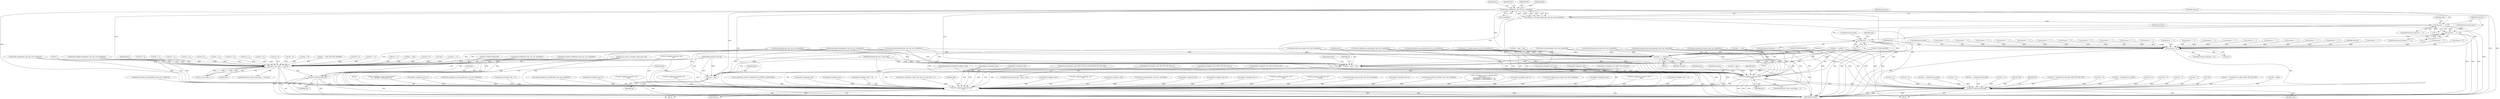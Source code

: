 digraph "0_tcpdump_af2cf04a9394c1a56227c2289ae8da262828294a@pointer" {
"1001201" [label="(Call,decode_prefix4(ndo, tptr, len, buf, sizeof(buf)))"];
"1001186" [label="(Call,tptr < pptr + len)"];
"1001634" [label="(Call,print_unknown_data(ndo, tptr, \"\n\t    \", tlen))"];
"1001616" [label="(Call,ND_TCHECK2(*tptr,tlen))"];
"1002940" [label="(Call,print_unknown_data(ndo, pptr, \"\n\t    \", len))"];
"1001188" [label="(Call,pptr + len)"];
"1001199" [label="(Call,advance = decode_prefix4(ndo, tptr, len, buf, sizeof(buf)))"];
"1001209" [label="(Call,advance == -1)"];
"1001219" [label="(Call,advance == -2)"];
"1001226" [label="(Call,advance == -3)"];
"1001649" [label="(Call,advance < 0)"];
"1001653" [label="(Call,tptr += advance)"];
"1002928" [label="(Call,ndo->ndo_vflag > 1 && len)"];
"1002936" [label="(Call,ND_TCHECK2(*pptr,len))"];
"1001187" [label="(Identifier,tptr)"];
"1001215" [label="(Identifier,ndo)"];
"1001219" [label="(Call,advance == -2)"];
"1001837" [label="(Call,decode_prefix6(ndo, tptr, len, buf, sizeof(buf)))"];
"1001417" [label="(Call,advance == -1)"];
"1000568" [label="(Call,ipaddr_string(ndo, tptr))"];
"1001560" [label="(Call,advance == -1)"];
"1001394" [label="(Call,advance == -2)"];
"1002397" [label="(Call,print_unknown_data(ndo, tptr, \"\n\t      \", 8))"];
"1000332" [label="(Call,ipaddr_string(ndo, tptr))"];
"1001981" [label="(Call,decode_clnp_prefix(ndo, tptr, buf, sizeof(buf)))"];
"1002535" [label="(Call,ipaddr_string(ndo, tptr))"];
"1001298" [label="(Call,advance == -2)"];
"1001636" [label="(Identifier,tptr)"];
"1001640" [label="(Identifier,advance)"];
"1002222" [label="(Call,ipaddr_string(ndo, tptr+4))"];
"1002238" [label="(Call,ipaddr_string(ndo, tptr+2))"];
"1001210" [label="(Identifier,advance)"];
"1001634" [label="(Call,print_unknown_data(ndo, tptr, \"\n\t    \", tlen))"];
"1001570" [label="(Call,advance == -2)"];
"1001330" [label="(Call,advance == -2)"];
"1002571" [label="(Call,print_unknown_data(ndo, tptr, \"\n\t      \", tlen))"];
"1001313" [label="(Call,decode_rt_routing_info(ndo, tptr, buf, sizeof(buf)))"];
"1001616" [label="(Call,ND_TCHECK2(*tptr,tlen))"];
"1002654" [label="(Call,print_unknown_data(ndo, tptr,\"\n\t      \", length))"];
"1002045" [label="(Call,decode_mdt_vpn_nlri(ndo, tptr, buf, sizeof(buf)))"];
"1000794" [label="(Call,tlen = 0)"];
"1001877" [label="(Call,decode_labeled_prefix6(ndo, tptr, len, buf, sizeof(buf)))"];
"1000129" [label="(MethodParameterIn,u_int len)"];
"1002501" [label="(Call,ipaddr_string(ndo, tptr+4))"];
"1001000" [label="(Call,tlen = 0)"];
"1001496" [label="(Call,advance == -1)"];
"1000771" [label="(Call,tlen -= sizeof(struct in_addr))"];
"1002077" [label="(Call,decode_multicast_vpn(ndo, tptr, buf, sizeof(buf)))"];
"1000768" [label="(Call,ipaddr_string(ndo, tptr))"];
"1001628" [label="(ControlStructure,if (ndo->ndo_vflag <= 1))"];
"1001249" [label="(Call,advance == -1)"];
"1001172" [label="(Call,tptr += tptr[0] + 1)"];
"1001653" [label="(Call,tptr += advance)"];
"1000472" [label="(Call,len % 4)"];
"1001199" [label="(Call,advance = decode_prefix4(ndo, tptr, len, buf, sizeof(buf)))"];
"1001241" [label="(Call,decode_labeled_prefix4(ndo, tptr, len, buf, sizeof(buf)))"];
"1000940" [label="(Call,tlen = 0)"];
"1000865" [label="(Call,tlen -= sizeof(struct in6_addr))"];
"1000888" [label="(Call,tlen = 0)"];
"1002941" [label="(Identifier,ndo)"];
"1000259" [label="(Call,as_printf(ndo, astostr, sizeof(astostr),\n\t\t\t\tas_size == 2 ?\n\t\t\t\tEXTRACT_16BITS(&tptr[2 + i]) :\n\t\t\t\tEXTRACT_32BITS(&tptr[2 + i])))"];
"1002303" [label="(Call,ipaddr_string(ndo, tptr+2))"];
"1001434" [label="(Call,advance == -3)"];
"1002921" [label="(Call,print_unknown_data(ndo, pptr, \"\n\t    \", len))"];
"1002692" [label="(Call,len -=4)"];
"1001198" [label="(Block,)"];
"1001949" [label="(Call,decode_labeled_vpn_l2(ndo, tptr, buf, sizeof(buf)))"];
"1000146" [label="(Call,tlen=len)"];
"1001655" [label="(Identifier,advance)"];
"1001211" [label="(Call,-1)"];
"1001622" [label="(Identifier,ndo)"];
"1002518" [label="(Call,ipaddr_string(ndo, tptr))"];
"1000377" [label="(Call,len != 8)"];
"1000915" [label="(Call,tlen -= (sizeof(struct in6_addr)+BGP_VPN_RD_LEN))"];
"1001191" [label="(Block,)"];
"1001699" [label="(Call,len == BGP_MP_NLRI_MINSIZE)"];
"1002851" [label="(Call,len % 12)"];
"1001200" [label="(Identifier,advance)"];
"1002905" [label="(Call,ND_TCHECK2(*pptr,len))"];
"1002848" [label="(Call,len == 0)"];
"1002940" [label="(Call,print_unknown_data(ndo, pptr, \"\n\t    \", len))"];
"1002950" [label="(MethodReturn,RET)"];
"1001725" [label="(Call,decode_prefix4(ndo, tptr, len, buf, sizeof(buf)))"];
"1001019" [label="(Call,isonsap_string(ndo, tptr+BGP_VPN_RD_LEN,tlen-BGP_VPN_RD_LEN))"];
"1000846" [label="(Call,tlen = 0)"];
"1001208" [label="(ControlStructure,if (advance == -1))"];
"1000959" [label="(Call,tlen -= (sizeof(struct in_addr)))"];
"1001352" [label="(Call,advance == -1)"];
"1000128" [label="(MethodParameterIn,const u_char *pptr)"];
"1000313" [label="(Call,len != 4)"];
"1001638" [label="(Identifier,tlen)"];
"1002841" [label="(Call,len -= alen)"];
"1001474" [label="(Call,advance == -3)"];
"1001077" [label="(Call,ip6addr_string(ndo, tptr+BGP_VPN_RD_LEN+3))"];
"1002128" [label="(Call,print_unknown_data(ndo, tptr-3, \"\n\t    \", tlen))"];
"1002928" [label="(Call,ndo->ndo_vflag > 1 && len)"];
"1000429" [label="(Call,ipaddr_string(ndo, tptr + 4))"];
"1001281" [label="(Call,decode_labeled_vpn_prefix4(ndo, tptr, buf, sizeof(buf)))"];
"1002929" [label="(Call,ndo->ndo_vflag > 1)"];
"1001189" [label="(Identifier,pptr)"];
"1001234" [label="(Identifier,ndo)"];
"1001288" [label="(Call,advance == -1)"];
"1001917" [label="(Call,decode_labeled_vpn_prefix6(ndo, tptr, buf, sizeof(buf)))"];
"1000143" [label="(Call,tptr = pptr)"];
"1002155" [label="(Call,len % 8)"];
"1001048" [label="(Call,ipaddr_string(ndo, tptr+BGP_VPN_RD_LEN+4))"];
"1001204" [label="(Identifier,len)"];
"1001553" [label="(Call,decode_clnp_prefix(ndo, tptr, buf, sizeof(buf)))"];
"1001225" [label="(ControlStructure,if (advance == -3))"];
"1001649" [label="(Call,advance < 0)"];
"1001160" [label="(Call,ND_TCHECK(tptr[0]))"];
"1001201" [label="(Call,decode_prefix4(ndo, tptr, len, buf, sizeof(buf)))"];
"1000910" [label="(Call,ip6addr_string(ndo, tptr+BGP_VPN_RD_LEN))"];
"1001457" [label="(Call,advance == -1)"];
"1001227" [label="(Identifier,advance)"];
"1000191" [label="(Call,!len)"];
"1000392" [label="(Call,len == 6)"];
"1000978" [label="(Call,isonsap_string(ndo, tptr, tlen))"];
"1002934" [label="(Identifier,len)"];
"1001228" [label="(Call,-3)"];
"1001223" [label="(ControlStructure,goto trunc;)"];
"1001087" [label="(Call,tlen = 0)"];
"1001130" [label="(Call,tptr += tlen)"];
"1001188" [label="(Call,pptr + len)"];
"1002317" [label="(Call,ipaddr_string(ndo, tptr+2))"];
"1000126" [label="(MethodParameterIn,netdissect_options *ndo)"];
"1001619" [label="(Identifier,tlen)"];
"1000683" [label="(Call,print_unknown_data(ndo, tptr, \"\n\t    \", tlen))"];
"1001648" [label="(ControlStructure,if (advance < 0))"];
"1001506" [label="(Call,advance == -2)"];
"1002938" [label="(Identifier,pptr)"];
"1000363" [label="(Call,len != 0)"];
"1000862" [label="(Call,ip6addr_string(ndo, tptr))"];
"1000154" [label="(Call,len != 1)"];
"1001592" [label="(Call,advance == -1)"];
"1002936" [label="(Call,ND_TCHECK2(*pptr,len))"];
"1001635" [label="(Identifier,ndo)"];
"1001528" [label="(Call,advance == -1)"];
"1001384" [label="(Call,advance == -1)"];
"1002937" [label="(Call,*pptr)"];
"1001133" [label="(Call,ND_TCHECK(tptr[0]))"];
"1001521" [label="(Call,decode_labeled_vpn_l2(ndo, tptr, buf, sizeof(buf)))"];
"1000719" [label="(Call,tlen > 0)"];
"1000339" [label="(Call,len != 4)"];
"1001218" [label="(ControlStructure,if (advance == -2))"];
"1001111" [label="(Call,print_unknown_data(ndo, tptr, \"\n\t    \", tlen))"];
"1001602" [label="(Call,advance == -2)"];
"1002828" [label="(Call,bgp_attr_print(ndo, atype, tptr, alen, attr_set_level + 1))"];
"1001203" [label="(Identifier,tptr)"];
"1000549" [label="(Call,len != 4)"];
"1001656" [label="(JumpTarget,done:)"];
"1002946" [label="(Literal,1)"];
"1001142" [label="(Call,tptr++)"];
"1000201" [label="(Call,bgp_attr_get_as_size(ndo, atype, pptr, len))"];
"1001637" [label="(Literal,\"\n\t    \")"];
"1002865" [label="(Call,len > 0)"];
"1002942" [label="(Identifier,pptr)"];
"1001489" [label="(Call,decode_labeled_vpn_prefix6(ndo, tptr, buf, sizeof(buf)))"];
"1002943" [label="(Literal,\"\n\t    \")"];
"1002256" [label="(Call,as_printf(ndo, astostr, sizeof(astostr),\n\t\t\t    EXTRACT_32BITS(tptr+2)))"];
"1002480" [label="(Call,ipaddr_string(ndo, tptr+4))"];
"1001642" [label="(Call,tptr = pptr + len)"];
"1001205" [label="(Identifier,buf)"];
"1001206" [label="(Call,sizeof(buf))"];
"1001190" [label="(Identifier,len)"];
"1001220" [label="(Identifier,advance)"];
"1001650" [label="(Identifier,advance)"];
"1001362" [label="(Call,advance == -2)"];
"1001538" [label="(Call,advance == -2)"];
"1000985" [label="(Call,tlen = 0)"];
"1002013" [label="(Call,decode_labeled_vpn_clnp_prefix(ndo, tptr, buf, sizeof(buf)))"];
"1002927" [label="(ControlStructure,if (ndo->ndo_vflag > 1 && len))"];
"1001449" [label="(Call,decode_labeled_prefix6(ndo, tptr, len, buf, sizeof(buf)))"];
"1001185" [label="(ControlStructure,while (tptr < pptr + len))"];
"1001639" [label="(Call,advance = 0)"];
"1000437" [label="(Call,len != 8)"];
"1001226" [label="(Call,advance == -3)"];
"1002944" [label="(Identifier,len)"];
"1000464" [label="(Call,ipaddr_string(ndo, tptr + 4))"];
"1001195" [label="(Identifier,af)"];
"1001377" [label="(Call,decode_mdt_vpn_nlri(ndo, tptr, buf, sizeof(buf)))"];
"1001765" [label="(Call,decode_labeled_prefix4(ndo, tptr, len, buf, sizeof(buf)))"];
"1000752" [label="(Call,tlen = 0)"];
"1001585" [label="(Call,decode_labeled_vpn_clnp_prefix(ndo, tptr, buf, sizeof(buf)))"];
"1001805" [label="(Call,decode_labeled_vpn_prefix4(ndo, tptr, buf, sizeof(buf)))"];
"1002939" [label="(Identifier,len)"];
"1002935" [label="(Block,)"];
"1000956" [label="(Call,ipaddr_string(ndo, tptr))"];
"1001186" [label="(Call,tptr < pptr + len)"];
"1000816" [label="(Call,ipaddr_string(ndo, tptr+BGP_VPN_RD_LEN))"];
"1000181" [label="(Call,len % 2)"];
"1001230" [label="(ControlStructure,break;)"];
"1002682" [label="(Call,as_printf(ndo, astostr, sizeof(astostr), EXTRACT_32BITS(tptr)))"];
"1000374" [label="(Call,len != 6)"];
"1001345" [label="(Call,decode_multicast_vpn(ndo, tptr, buf, sizeof(buf)))"];
"1001654" [label="(Identifier,tptr)"];
"1002555" [label="(Call,ipaddr_string(ndo, tptr))"];
"1000599" [label="(Call,ipaddr_string(ndo, tptr))"];
"1001202" [label="(Identifier,ndo)"];
"1000574" [label="(Call,len % 4)"];
"1001617" [label="(Call,*tptr)"];
"1001651" [label="(Literal,0)"];
"1001652" [label="(ControlStructure,break;)"];
"1001409" [label="(Call,decode_prefix6(ndo, tptr, len, buf, sizeof(buf)))"];
"1000821" [label="(Call,tlen -= (sizeof(struct in_addr)+BGP_VPN_RD_LEN))"];
"1001209" [label="(Call,advance == -1)"];
"1000409" [label="(Call,ipaddr_string(ndo, tptr + 2))"];
"1001320" [label="(Call,advance == -1)"];
"1001221" [label="(Call,-2)"];
"1000702" [label="(Call,tlen = nhlen)"];
"1001266" [label="(Call,advance == -3)"];
"1001201" -> "1001199"  [label="AST: "];
"1001201" -> "1001206"  [label="CFG: "];
"1001202" -> "1001201"  [label="AST: "];
"1001203" -> "1001201"  [label="AST: "];
"1001204" -> "1001201"  [label="AST: "];
"1001205" -> "1001201"  [label="AST: "];
"1001206" -> "1001201"  [label="AST: "];
"1001199" -> "1001201"  [label="CFG: "];
"1001201" -> "1002950"  [label="DDG: "];
"1001201" -> "1002950"  [label="DDG: "];
"1001201" -> "1002950"  [label="DDG: "];
"1001201" -> "1002950"  [label="DDG: "];
"1001201" -> "1001186"  [label="DDG: "];
"1001201" -> "1001188"  [label="DDG: "];
"1001201" -> "1001199"  [label="DDG: "];
"1001201" -> "1001199"  [label="DDG: "];
"1001201" -> "1001199"  [label="DDG: "];
"1001201" -> "1001199"  [label="DDG: "];
"1001201" -> "1001634"  [label="DDG: "];
"1001201" -> "1001653"  [label="DDG: "];
"1001201" -> "1002928"  [label="DDG: "];
"1001201" -> "1002940"  [label="DDG: "];
"1001186" -> "1001185"  [label="AST: "];
"1001186" -> "1001188"  [label="CFG: "];
"1001187" -> "1001186"  [label="AST: "];
"1001188" -> "1001186"  [label="AST: "];
"1001195" -> "1001186"  [label="CFG: "];
"1001656" -> "1001186"  [label="CFG: "];
"1001186" -> "1002950"  [label="DDG: "];
"1001186" -> "1002950"  [label="DDG: "];
"1001186" -> "1002950"  [label="DDG: "];
"1001653" -> "1001186"  [label="DDG: "];
"1001172" -> "1001186"  [label="DDG: "];
"1001142" -> "1001186"  [label="DDG: "];
"1001160" -> "1001186"  [label="DDG: "];
"1001133" -> "1001186"  [label="DDG: "];
"1001130" -> "1001186"  [label="DDG: "];
"1000128" -> "1001186"  [label="DDG: "];
"1001449" -> "1001186"  [label="DDG: "];
"1001241" -> "1001186"  [label="DDG: "];
"1001409" -> "1001186"  [label="DDG: "];
"1000129" -> "1001186"  [label="DDG: "];
"1001186" -> "1001634"  [label="DDG: "];
"1001634" -> "1001628"  [label="AST: "];
"1001634" -> "1001638"  [label="CFG: "];
"1001635" -> "1001634"  [label="AST: "];
"1001636" -> "1001634"  [label="AST: "];
"1001637" -> "1001634"  [label="AST: "];
"1001638" -> "1001634"  [label="AST: "];
"1001640" -> "1001634"  [label="CFG: "];
"1001634" -> "1002950"  [label="DDG: "];
"1001634" -> "1002950"  [label="DDG: "];
"1001634" -> "1002950"  [label="DDG: "];
"1001634" -> "1001616"  [label="DDG: "];
"1001048" -> "1001634"  [label="DDG: "];
"1001521" -> "1001634"  [label="DDG: "];
"1001553" -> "1001634"  [label="DDG: "];
"1001019" -> "1001634"  [label="DDG: "];
"1001449" -> "1001634"  [label="DDG: "];
"1001409" -> "1001634"  [label="DDG: "];
"1000910" -> "1001634"  [label="DDG: "];
"1000816" -> "1001634"  [label="DDG: "];
"1000978" -> "1001634"  [label="DDG: "];
"1000768" -> "1001634"  [label="DDG: "];
"1001077" -> "1001634"  [label="DDG: "];
"1000956" -> "1001634"  [label="DDG: "];
"1001345" -> "1001634"  [label="DDG: "];
"1001241" -> "1001634"  [label="DDG: "];
"1001281" -> "1001634"  [label="DDG: "];
"1000862" -> "1001634"  [label="DDG: "];
"1001585" -> "1001634"  [label="DDG: "];
"1001313" -> "1001634"  [label="DDG: "];
"1001489" -> "1001634"  [label="DDG: "];
"1001377" -> "1001634"  [label="DDG: "];
"1000126" -> "1001634"  [label="DDG: "];
"1000143" -> "1001634"  [label="DDG: "];
"1001172" -> "1001634"  [label="DDG: "];
"1001160" -> "1001634"  [label="DDG: "];
"1001142" -> "1001634"  [label="DDG: "];
"1001133" -> "1001634"  [label="DDG: "];
"1001130" -> "1001634"  [label="DDG: "];
"1001616" -> "1001634"  [label="DDG: "];
"1001634" -> "1002940"  [label="DDG: "];
"1001616" -> "1001198"  [label="AST: "];
"1001616" -> "1001619"  [label="CFG: "];
"1001617" -> "1001616"  [label="AST: "];
"1001619" -> "1001616"  [label="AST: "];
"1001622" -> "1001616"  [label="CFG: "];
"1001616" -> "1002950"  [label="DDG: "];
"1001616" -> "1002950"  [label="DDG: "];
"1001616" -> "1002950"  [label="DDG: "];
"1001172" -> "1001616"  [label="DDG: "];
"1001160" -> "1001616"  [label="DDG: "];
"1001142" -> "1001616"  [label="DDG: "];
"1001133" -> "1001616"  [label="DDG: "];
"1001130" -> "1001616"  [label="DDG: "];
"1000146" -> "1001616"  [label="DDG: "];
"1000865" -> "1001616"  [label="DDG: "];
"1001087" -> "1001616"  [label="DDG: "];
"1001000" -> "1001616"  [label="DDG: "];
"1000719" -> "1001616"  [label="DDG: "];
"1000821" -> "1001616"  [label="DDG: "];
"1000959" -> "1001616"  [label="DDG: "];
"1000771" -> "1001616"  [label="DDG: "];
"1000915" -> "1001616"  [label="DDG: "];
"1000940" -> "1001616"  [label="DDG: "];
"1000752" -> "1001616"  [label="DDG: "];
"1000794" -> "1001616"  [label="DDG: "];
"1000985" -> "1001616"  [label="DDG: "];
"1000702" -> "1001616"  [label="DDG: "];
"1000888" -> "1001616"  [label="DDG: "];
"1000846" -> "1001616"  [label="DDG: "];
"1002940" -> "1002935"  [label="AST: "];
"1002940" -> "1002944"  [label="CFG: "];
"1002941" -> "1002940"  [label="AST: "];
"1002942" -> "1002940"  [label="AST: "];
"1002943" -> "1002940"  [label="AST: "];
"1002944" -> "1002940"  [label="AST: "];
"1002946" -> "1002940"  [label="CFG: "];
"1002940" -> "1002950"  [label="DDG: "];
"1002940" -> "1002950"  [label="DDG: "];
"1002940" -> "1002950"  [label="DDG: "];
"1002940" -> "1002950"  [label="DDG: "];
"1002828" -> "1002940"  [label="DDG: "];
"1001837" -> "1002940"  [label="DDG: "];
"1001019" -> "1002940"  [label="DDG: "];
"1002397" -> "1002940"  [label="DDG: "];
"1002501" -> "1002940"  [label="DDG: "];
"1001877" -> "1002940"  [label="DDG: "];
"1002518" -> "1002940"  [label="DDG: "];
"1000259" -> "1002940"  [label="DDG: "];
"1001048" -> "1002940"  [label="DDG: "];
"1001725" -> "1002940"  [label="DDG: "];
"1000683" -> "1002940"  [label="DDG: "];
"1000332" -> "1002940"  [label="DDG: "];
"1002222" -> "1002940"  [label="DDG: "];
"1001765" -> "1002940"  [label="DDG: "];
"1001949" -> "1002940"  [label="DDG: "];
"1001981" -> "1002940"  [label="DDG: "];
"1000568" -> "1002940"  [label="DDG: "];
"1002045" -> "1002940"  [label="DDG: "];
"1000464" -> "1002940"  [label="DDG: "];
"1000910" -> "1002940"  [label="DDG: "];
"1001917" -> "1002940"  [label="DDG: "];
"1002256" -> "1002940"  [label="DDG: "];
"1001409" -> "1002940"  [label="DDG: "];
"1002317" -> "1002940"  [label="DDG: "];
"1001521" -> "1002940"  [label="DDG: "];
"1002682" -> "1002940"  [label="DDG: "];
"1000816" -> "1002940"  [label="DDG: "];
"1000978" -> "1002940"  [label="DDG: "];
"1000768" -> "1002940"  [label="DDG: "];
"1001077" -> "1002940"  [label="DDG: "];
"1002077" -> "1002940"  [label="DDG: "];
"1000956" -> "1002940"  [label="DDG: "];
"1000599" -> "1002940"  [label="DDG: "];
"1002555" -> "1002940"  [label="DDG: "];
"1001553" -> "1002940"  [label="DDG: "];
"1002571" -> "1002940"  [label="DDG: "];
"1002238" -> "1002940"  [label="DDG: "];
"1002128" -> "1002940"  [label="DDG: "];
"1001345" -> "1002940"  [label="DDG: "];
"1000409" -> "1002940"  [label="DDG: "];
"1002654" -> "1002940"  [label="DDG: "];
"1002013" -> "1002940"  [label="DDG: "];
"1001241" -> "1002940"  [label="DDG: "];
"1001281" -> "1002940"  [label="DDG: "];
"1000862" -> "1002940"  [label="DDG: "];
"1002535" -> "1002940"  [label="DDG: "];
"1001805" -> "1002940"  [label="DDG: "];
"1001449" -> "1002940"  [label="DDG: "];
"1002480" -> "1002940"  [label="DDG: "];
"1002921" -> "1002940"  [label="DDG: "];
"1002921" -> "1002940"  [label="DDG: "];
"1001585" -> "1002940"  [label="DDG: "];
"1001313" -> "1002940"  [label="DDG: "];
"1000429" -> "1002940"  [label="DDG: "];
"1001489" -> "1002940"  [label="DDG: "];
"1001377" -> "1002940"  [label="DDG: "];
"1001111" -> "1002940"  [label="DDG: "];
"1000201" -> "1002940"  [label="DDG: "];
"1000201" -> "1002940"  [label="DDG: "];
"1002303" -> "1002940"  [label="DDG: "];
"1000126" -> "1002940"  [label="DDG: "];
"1000128" -> "1002940"  [label="DDG: "];
"1002936" -> "1002940"  [label="DDG: "];
"1000129" -> "1002940"  [label="DDG: "];
"1001188" -> "1001190"  [label="CFG: "];
"1001189" -> "1001188"  [label="AST: "];
"1001190" -> "1001188"  [label="AST: "];
"1001188" -> "1002950"  [label="DDG: "];
"1000128" -> "1001188"  [label="DDG: "];
"1001449" -> "1001188"  [label="DDG: "];
"1001241" -> "1001188"  [label="DDG: "];
"1001409" -> "1001188"  [label="DDG: "];
"1000129" -> "1001188"  [label="DDG: "];
"1001199" -> "1001198"  [label="AST: "];
"1001200" -> "1001199"  [label="AST: "];
"1001210" -> "1001199"  [label="CFG: "];
"1001199" -> "1002950"  [label="DDG: "];
"1001199" -> "1001209"  [label="DDG: "];
"1001209" -> "1001208"  [label="AST: "];
"1001209" -> "1001211"  [label="CFG: "];
"1001210" -> "1001209"  [label="AST: "];
"1001211" -> "1001209"  [label="AST: "];
"1001215" -> "1001209"  [label="CFG: "];
"1001220" -> "1001209"  [label="CFG: "];
"1001209" -> "1002950"  [label="DDG: "];
"1001209" -> "1002950"  [label="DDG: "];
"1001209" -> "1002950"  [label="DDG: "];
"1001211" -> "1001209"  [label="DDG: "];
"1001209" -> "1001219"  [label="DDG: "];
"1001209" -> "1001649"  [label="DDG: "];
"1001219" -> "1001218"  [label="AST: "];
"1001219" -> "1001221"  [label="CFG: "];
"1001220" -> "1001219"  [label="AST: "];
"1001221" -> "1001219"  [label="AST: "];
"1001223" -> "1001219"  [label="CFG: "];
"1001227" -> "1001219"  [label="CFG: "];
"1001219" -> "1002950"  [label="DDG: "];
"1001219" -> "1002950"  [label="DDG: "];
"1001219" -> "1002950"  [label="DDG: "];
"1001221" -> "1001219"  [label="DDG: "];
"1001219" -> "1001226"  [label="DDG: "];
"1001226" -> "1001225"  [label="AST: "];
"1001226" -> "1001228"  [label="CFG: "];
"1001227" -> "1001226"  [label="AST: "];
"1001228" -> "1001226"  [label="AST: "];
"1001230" -> "1001226"  [label="CFG: "];
"1001234" -> "1001226"  [label="CFG: "];
"1001226" -> "1002950"  [label="DDG: "];
"1001226" -> "1002950"  [label="DDG: "];
"1001226" -> "1002950"  [label="DDG: "];
"1001228" -> "1001226"  [label="DDG: "];
"1001226" -> "1001649"  [label="DDG: "];
"1001649" -> "1001648"  [label="AST: "];
"1001649" -> "1001651"  [label="CFG: "];
"1001650" -> "1001649"  [label="AST: "];
"1001651" -> "1001649"  [label="AST: "];
"1001652" -> "1001649"  [label="CFG: "];
"1001654" -> "1001649"  [label="CFG: "];
"1001649" -> "1002950"  [label="DDG: "];
"1001649" -> "1002950"  [label="DDG: "];
"1001474" -> "1001649"  [label="DDG: "];
"1001592" -> "1001649"  [label="DDG: "];
"1001417" -> "1001649"  [label="DDG: "];
"1001457" -> "1001649"  [label="DDG: "];
"1001288" -> "1001649"  [label="DDG: "];
"1001602" -> "1001649"  [label="DDG: "];
"1001506" -> "1001649"  [label="DDG: "];
"1001266" -> "1001649"  [label="DDG: "];
"1001496" -> "1001649"  [label="DDG: "];
"1001384" -> "1001649"  [label="DDG: "];
"1001298" -> "1001649"  [label="DDG: "];
"1001528" -> "1001649"  [label="DDG: "];
"1001352" -> "1001649"  [label="DDG: "];
"1001639" -> "1001649"  [label="DDG: "];
"1001320" -> "1001649"  [label="DDG: "];
"1001249" -> "1001649"  [label="DDG: "];
"1001434" -> "1001649"  [label="DDG: "];
"1001362" -> "1001649"  [label="DDG: "];
"1001560" -> "1001649"  [label="DDG: "];
"1001538" -> "1001649"  [label="DDG: "];
"1001570" -> "1001649"  [label="DDG: "];
"1001394" -> "1001649"  [label="DDG: "];
"1001330" -> "1001649"  [label="DDG: "];
"1001649" -> "1001653"  [label="DDG: "];
"1001653" -> "1001191"  [label="AST: "];
"1001653" -> "1001655"  [label="CFG: "];
"1001654" -> "1001653"  [label="AST: "];
"1001655" -> "1001653"  [label="AST: "];
"1001187" -> "1001653"  [label="CFG: "];
"1001653" -> "1002950"  [label="DDG: "];
"1001642" -> "1001653"  [label="DDG: "];
"1001281" -> "1001653"  [label="DDG: "];
"1001449" -> "1001653"  [label="DDG: "];
"1001585" -> "1001653"  [label="DDG: "];
"1001409" -> "1001653"  [label="DDG: "];
"1001241" -> "1001653"  [label="DDG: "];
"1001553" -> "1001653"  [label="DDG: "];
"1001377" -> "1001653"  [label="DDG: "];
"1001489" -> "1001653"  [label="DDG: "];
"1001521" -> "1001653"  [label="DDG: "];
"1001345" -> "1001653"  [label="DDG: "];
"1001313" -> "1001653"  [label="DDG: "];
"1001172" -> "1001653"  [label="DDG: "];
"1001160" -> "1001653"  [label="DDG: "];
"1001142" -> "1001653"  [label="DDG: "];
"1001133" -> "1001653"  [label="DDG: "];
"1001130" -> "1001653"  [label="DDG: "];
"1002928" -> "1002927"  [label="AST: "];
"1002928" -> "1002929"  [label="CFG: "];
"1002928" -> "1002934"  [label="CFG: "];
"1002929" -> "1002928"  [label="AST: "];
"1002934" -> "1002928"  [label="AST: "];
"1002938" -> "1002928"  [label="CFG: "];
"1002946" -> "1002928"  [label="CFG: "];
"1002928" -> "1002950"  [label="DDG: "];
"1002928" -> "1002950"  [label="DDG: "];
"1002928" -> "1002950"  [label="DDG: "];
"1002929" -> "1002928"  [label="DDG: "];
"1002929" -> "1002928"  [label="DDG: "];
"1001449" -> "1002928"  [label="DDG: "];
"1000374" -> "1002928"  [label="DDG: "];
"1002848" -> "1002928"  [label="DDG: "];
"1002841" -> "1002928"  [label="DDG: "];
"1000363" -> "1002928"  [label="DDG: "];
"1002905" -> "1002928"  [label="DDG: "];
"1002692" -> "1002928"  [label="DDG: "];
"1000437" -> "1002928"  [label="DDG: "];
"1002155" -> "1002928"  [label="DDG: "];
"1001725" -> "1002928"  [label="DDG: "];
"1001837" -> "1002928"  [label="DDG: "];
"1001409" -> "1002928"  [label="DDG: "];
"1000313" -> "1002928"  [label="DDG: "];
"1000191" -> "1002928"  [label="DDG: "];
"1000181" -> "1002928"  [label="DDG: "];
"1000549" -> "1002928"  [label="DDG: "];
"1000574" -> "1002928"  [label="DDG: "];
"1000154" -> "1002928"  [label="DDG: "];
"1000392" -> "1002928"  [label="DDG: "];
"1000472" -> "1002928"  [label="DDG: "];
"1000377" -> "1002928"  [label="DDG: "];
"1000339" -> "1002928"  [label="DDG: "];
"1001765" -> "1002928"  [label="DDG: "];
"1001877" -> "1002928"  [label="DDG: "];
"1001241" -> "1002928"  [label="DDG: "];
"1002865" -> "1002928"  [label="DDG: "];
"1002921" -> "1002928"  [label="DDG: "];
"1002851" -> "1002928"  [label="DDG: "];
"1000129" -> "1002928"  [label="DDG: "];
"1001699" -> "1002928"  [label="DDG: "];
"1000201" -> "1002928"  [label="DDG: "];
"1002928" -> "1002936"  [label="DDG: "];
"1002936" -> "1002935"  [label="AST: "];
"1002936" -> "1002939"  [label="CFG: "];
"1002937" -> "1002936"  [label="AST: "];
"1002939" -> "1002936"  [label="AST: "];
"1002941" -> "1002936"  [label="CFG: "];
"1002936" -> "1002950"  [label="DDG: "];
"1002936" -> "1002950"  [label="DDG: "];
"1002905" -> "1002936"  [label="DDG: "];
"1000129" -> "1002936"  [label="DDG: "];
}
